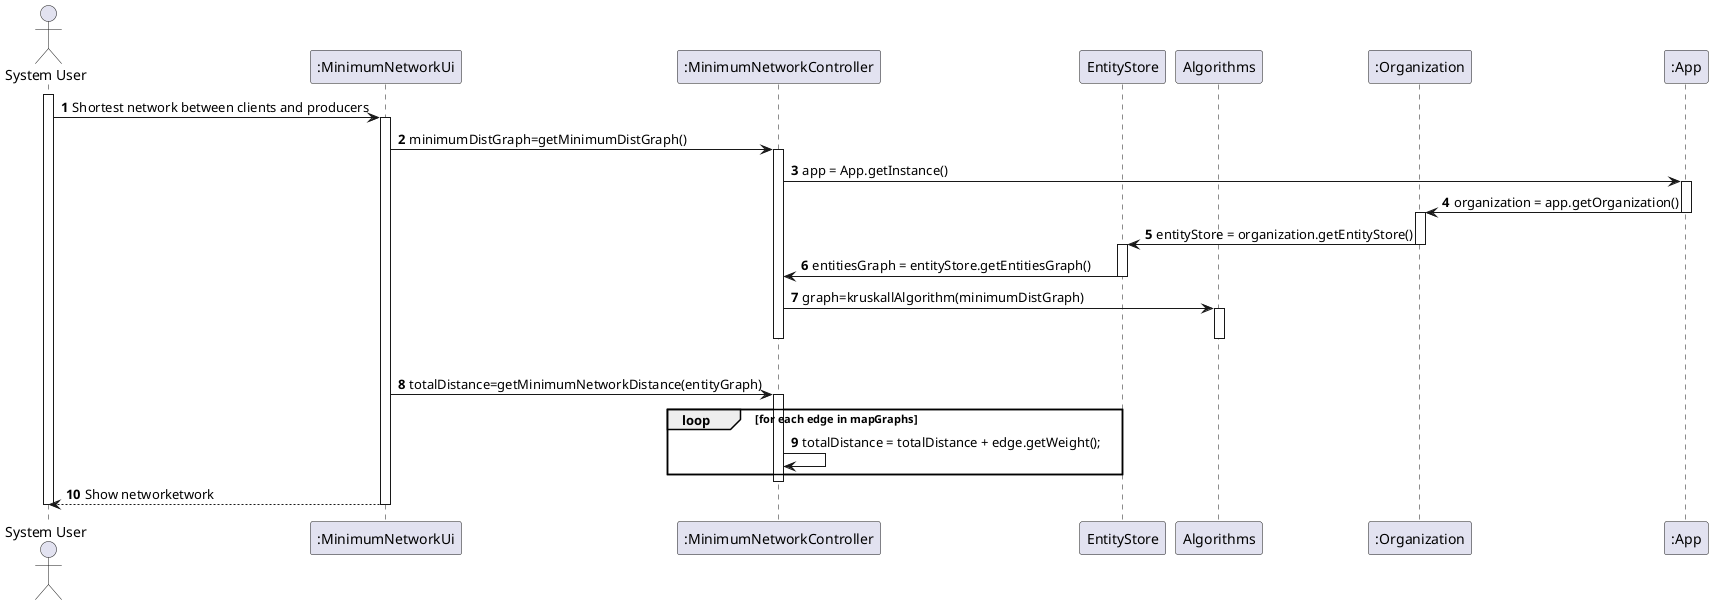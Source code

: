 @startuml
'https://plantuml.com/sequence-diagram

autonumber
actor user as "System User"

participant ":MinimumNetworkUi" as ui
participant ":MinimumNetworkController" as controller
participant "EntityStore" as store
participant "Algorithms" as alg
participant ":Organization" as organization
participant ":App" as app

activate user
user -> ui: Shortest network between clients and producers
activate ui
ui->controller:minimumDistGraph=getMinimumDistGraph()
activate controller
controller -> app : app = App.getInstance()
activate app
app -> organization : organization = app.getOrganization()
deactivate app
activate organization
organization -> store : entityStore = organization.getEntityStore()
deactivate organization
activate store
store -> controller : entitiesGraph = entityStore.getEntitiesGraph()
deactivate store
controller->alg:graph=kruskallAlgorithm(minimumDistGraph)
activate alg
|||
deactivate alg
deactivate controller
ui->controller:totalDistance=getMinimumNetworkDistance(entityGraph)
activate controller
loop for each edge in mapGraphs
controller->controller:totalDistance = totalDistance + edge.getWeight();
end
deactivate controller
ui --> user: Show networketwork
deactivate ui
deactivate user
@enduml
